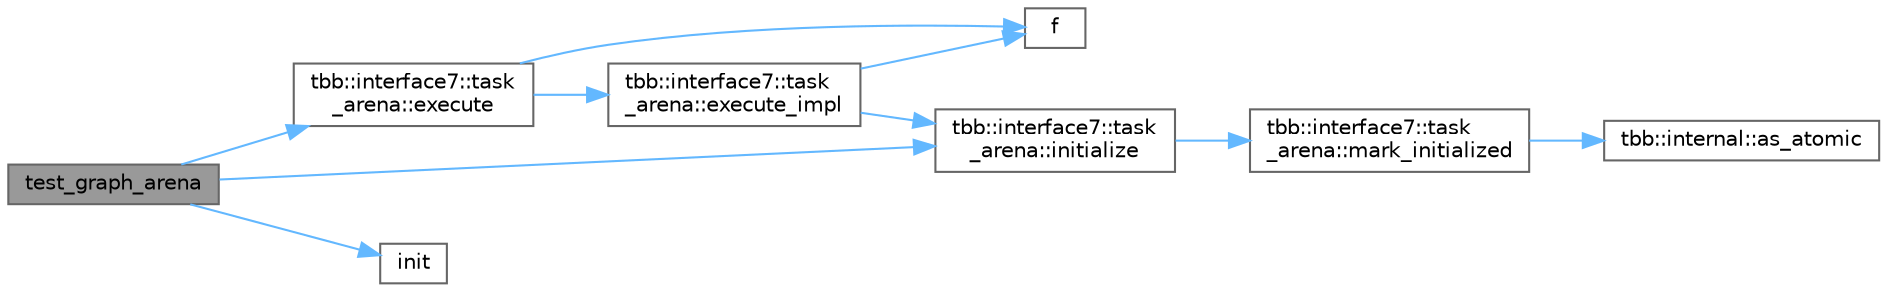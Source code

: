 digraph "test_graph_arena"
{
 // LATEX_PDF_SIZE
  bgcolor="transparent";
  edge [fontname=Helvetica,fontsize=10,labelfontname=Helvetica,labelfontsize=10];
  node [fontname=Helvetica,fontsize=10,shape=box,height=0.2,width=0.4];
  rankdir="LR";
  Node1 [id="Node000001",label="test_graph_arena",height=0.2,width=0.4,color="gray40", fillcolor="grey60", style="filled", fontcolor="black",tooltip=" "];
  Node1 -> Node2 [id="edge1_Node000001_Node000002",color="steelblue1",style="solid",tooltip=" "];
  Node2 [id="Node000002",label="tbb::interface7::task\l_arena::execute",height=0.2,width=0.4,color="grey40", fillcolor="white", style="filled",URL="$classtbb_1_1interface7_1_1task__arena.html#a8919e432ca4ffb49ba09b4e19ddb58a9",tooltip=" "];
  Node2 -> Node3 [id="edge2_Node000002_Node000003",color="steelblue1",style="solid",tooltip=" "];
  Node3 [id="Node000003",label="tbb::interface7::task\l_arena::execute_impl",height=0.2,width=0.4,color="grey40", fillcolor="white", style="filled",URL="$classtbb_1_1interface7_1_1task__arena.html#ad00048bbd86a81e84c757c5143a8bfa9",tooltip=" "];
  Node3 -> Node4 [id="edge3_Node000003_Node000004",color="steelblue1",style="solid",tooltip=" "];
  Node4 [id="Node000004",label="f",height=0.2,width=0.4,color="grey40", fillcolor="white", style="filled",URL="$cxx11__tensor__map_8cpp.html#a7f507fea02198f6cb81c86640c7b1a4e",tooltip=" "];
  Node3 -> Node5 [id="edge4_Node000003_Node000005",color="steelblue1",style="solid",tooltip=" "];
  Node5 [id="Node000005",label="tbb::interface7::task\l_arena::initialize",height=0.2,width=0.4,color="grey40", fillcolor="white", style="filled",URL="$classtbb_1_1interface7_1_1task__arena.html#a955131a79f8dc5a0a5c9ffa66a7e7140",tooltip="Forces allocation of the resources for the task_arena as specified in constructor arguments"];
  Node5 -> Node6 [id="edge5_Node000005_Node000006",color="steelblue1",style="solid",tooltip=" "];
  Node6 [id="Node000006",label="tbb::interface7::task\l_arena::mark_initialized",height=0.2,width=0.4,color="grey40", fillcolor="white", style="filled",URL="$classtbb_1_1interface7_1_1task__arena.html#afc89f84634e0e7ccbe70af7b75b7ac8e",tooltip=" "];
  Node6 -> Node7 [id="edge6_Node000006_Node000007",color="steelblue1",style="solid",tooltip=" "];
  Node7 [id="Node000007",label="tbb::internal::as_atomic",height=0.2,width=0.4,color="grey40", fillcolor="white", style="filled",URL="$namespacetbb_1_1internal.html#a958f482f9d5f3476ca70610af5336040",tooltip=" "];
  Node2 -> Node4 [id="edge7_Node000002_Node000004",color="steelblue1",style="solid",tooltip=" "];
  Node1 -> Node8 [id="edge8_Node000001_Node000008",color="steelblue1",style="solid",tooltip=" "];
  Node8 [id="Node000008",label="init",height=0.2,width=0.4,color="grey40", fillcolor="white", style="filled",URL="$boing_8c.html#a2858154e2009b0e6e616f313177762bc",tooltip=" "];
  Node1 -> Node5 [id="edge9_Node000001_Node000005",color="steelblue1",style="solid",tooltip=" "];
}
